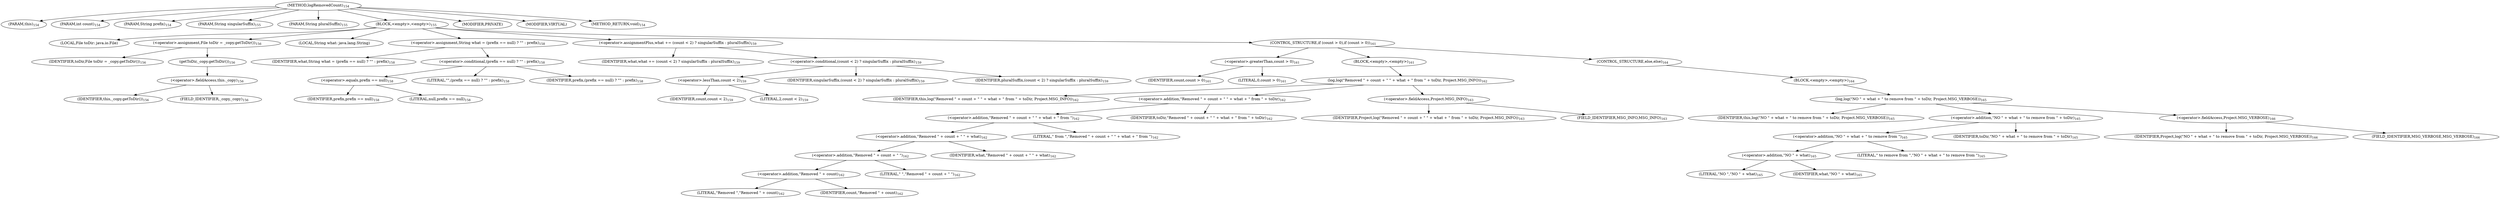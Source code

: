 digraph "logRemovedCount" {  
"211" [label = <(METHOD,logRemovedCount)<SUB>154</SUB>> ]
"20" [label = <(PARAM,this)<SUB>154</SUB>> ]
"212" [label = <(PARAM,int count)<SUB>154</SUB>> ]
"213" [label = <(PARAM,String prefix)<SUB>154</SUB>> ]
"214" [label = <(PARAM,String singularSuffix)<SUB>155</SUB>> ]
"215" [label = <(PARAM,String pluralSuffix)<SUB>155</SUB>> ]
"216" [label = <(BLOCK,&lt;empty&gt;,&lt;empty&gt;)<SUB>155</SUB>> ]
"217" [label = <(LOCAL,File toDir: java.io.File)> ]
"218" [label = <(&lt;operator&gt;.assignment,File toDir = _copy.getToDir())<SUB>156</SUB>> ]
"219" [label = <(IDENTIFIER,toDir,File toDir = _copy.getToDir())<SUB>156</SUB>> ]
"220" [label = <(getToDir,_copy.getToDir())<SUB>156</SUB>> ]
"221" [label = <(&lt;operator&gt;.fieldAccess,this._copy)<SUB>156</SUB>> ]
"222" [label = <(IDENTIFIER,this,_copy.getToDir())<SUB>156</SUB>> ]
"223" [label = <(FIELD_IDENTIFIER,_copy,_copy)<SUB>156</SUB>> ]
"224" [label = <(LOCAL,String what: java.lang.String)> ]
"225" [label = <(&lt;operator&gt;.assignment,String what = (prefix == null) ? &quot;&quot; : prefix)<SUB>158</SUB>> ]
"226" [label = <(IDENTIFIER,what,String what = (prefix == null) ? &quot;&quot; : prefix)<SUB>158</SUB>> ]
"227" [label = <(&lt;operator&gt;.conditional,(prefix == null) ? &quot;&quot; : prefix)<SUB>158</SUB>> ]
"228" [label = <(&lt;operator&gt;.equals,prefix == null)<SUB>158</SUB>> ]
"229" [label = <(IDENTIFIER,prefix,prefix == null)<SUB>158</SUB>> ]
"230" [label = <(LITERAL,null,prefix == null)<SUB>158</SUB>> ]
"231" [label = <(LITERAL,&quot;&quot;,(prefix == null) ? &quot;&quot; : prefix)<SUB>158</SUB>> ]
"232" [label = <(IDENTIFIER,prefix,(prefix == null) ? &quot;&quot; : prefix)<SUB>158</SUB>> ]
"233" [label = <(&lt;operator&gt;.assignmentPlus,what += (count &lt; 2) ? singularSuffix : pluralSuffix)<SUB>159</SUB>> ]
"234" [label = <(IDENTIFIER,what,what += (count &lt; 2) ? singularSuffix : pluralSuffix)<SUB>159</SUB>> ]
"235" [label = <(&lt;operator&gt;.conditional,(count &lt; 2) ? singularSuffix : pluralSuffix)<SUB>159</SUB>> ]
"236" [label = <(&lt;operator&gt;.lessThan,count &lt; 2)<SUB>159</SUB>> ]
"237" [label = <(IDENTIFIER,count,count &lt; 2)<SUB>159</SUB>> ]
"238" [label = <(LITERAL,2,count &lt; 2)<SUB>159</SUB>> ]
"239" [label = <(IDENTIFIER,singularSuffix,(count &lt; 2) ? singularSuffix : pluralSuffix)<SUB>159</SUB>> ]
"240" [label = <(IDENTIFIER,pluralSuffix,(count &lt; 2) ? singularSuffix : pluralSuffix)<SUB>159</SUB>> ]
"241" [label = <(CONTROL_STRUCTURE,if (count &gt; 0),if (count &gt; 0))<SUB>161</SUB>> ]
"242" [label = <(&lt;operator&gt;.greaterThan,count &gt; 0)<SUB>161</SUB>> ]
"243" [label = <(IDENTIFIER,count,count &gt; 0)<SUB>161</SUB>> ]
"244" [label = <(LITERAL,0,count &gt; 0)<SUB>161</SUB>> ]
"245" [label = <(BLOCK,&lt;empty&gt;,&lt;empty&gt;)<SUB>161</SUB>> ]
"246" [label = <(log,log(&quot;Removed &quot; + count + &quot; &quot; + what + &quot; from &quot; + toDir, Project.MSG_INFO))<SUB>162</SUB>> ]
"19" [label = <(IDENTIFIER,this,log(&quot;Removed &quot; + count + &quot; &quot; + what + &quot; from &quot; + toDir, Project.MSG_INFO))<SUB>162</SUB>> ]
"247" [label = <(&lt;operator&gt;.addition,&quot;Removed &quot; + count + &quot; &quot; + what + &quot; from &quot; + toDir)<SUB>162</SUB>> ]
"248" [label = <(&lt;operator&gt;.addition,&quot;Removed &quot; + count + &quot; &quot; + what + &quot; from &quot;)<SUB>162</SUB>> ]
"249" [label = <(&lt;operator&gt;.addition,&quot;Removed &quot; + count + &quot; &quot; + what)<SUB>162</SUB>> ]
"250" [label = <(&lt;operator&gt;.addition,&quot;Removed &quot; + count + &quot; &quot;)<SUB>162</SUB>> ]
"251" [label = <(&lt;operator&gt;.addition,&quot;Removed &quot; + count)<SUB>162</SUB>> ]
"252" [label = <(LITERAL,&quot;Removed &quot;,&quot;Removed &quot; + count)<SUB>162</SUB>> ]
"253" [label = <(IDENTIFIER,count,&quot;Removed &quot; + count)<SUB>162</SUB>> ]
"254" [label = <(LITERAL,&quot; &quot;,&quot;Removed &quot; + count + &quot; &quot;)<SUB>162</SUB>> ]
"255" [label = <(IDENTIFIER,what,&quot;Removed &quot; + count + &quot; &quot; + what)<SUB>162</SUB>> ]
"256" [label = <(LITERAL,&quot; from &quot;,&quot;Removed &quot; + count + &quot; &quot; + what + &quot; from &quot;)<SUB>162</SUB>> ]
"257" [label = <(IDENTIFIER,toDir,&quot;Removed &quot; + count + &quot; &quot; + what + &quot; from &quot; + toDir)<SUB>162</SUB>> ]
"258" [label = <(&lt;operator&gt;.fieldAccess,Project.MSG_INFO)<SUB>163</SUB>> ]
"259" [label = <(IDENTIFIER,Project,log(&quot;Removed &quot; + count + &quot; &quot; + what + &quot; from &quot; + toDir, Project.MSG_INFO))<SUB>163</SUB>> ]
"260" [label = <(FIELD_IDENTIFIER,MSG_INFO,MSG_INFO)<SUB>163</SUB>> ]
"261" [label = <(CONTROL_STRUCTURE,else,else)<SUB>164</SUB>> ]
"262" [label = <(BLOCK,&lt;empty&gt;,&lt;empty&gt;)<SUB>164</SUB>> ]
"263" [label = <(log,log(&quot;NO &quot; + what + &quot; to remove from &quot; + toDir, Project.MSG_VERBOSE))<SUB>165</SUB>> ]
"21" [label = <(IDENTIFIER,this,log(&quot;NO &quot; + what + &quot; to remove from &quot; + toDir, Project.MSG_VERBOSE))<SUB>165</SUB>> ]
"264" [label = <(&lt;operator&gt;.addition,&quot;NO &quot; + what + &quot; to remove from &quot; + toDir)<SUB>165</SUB>> ]
"265" [label = <(&lt;operator&gt;.addition,&quot;NO &quot; + what + &quot; to remove from &quot;)<SUB>165</SUB>> ]
"266" [label = <(&lt;operator&gt;.addition,&quot;NO &quot; + what)<SUB>165</SUB>> ]
"267" [label = <(LITERAL,&quot;NO &quot;,&quot;NO &quot; + what)<SUB>165</SUB>> ]
"268" [label = <(IDENTIFIER,what,&quot;NO &quot; + what)<SUB>165</SUB>> ]
"269" [label = <(LITERAL,&quot; to remove from &quot;,&quot;NO &quot; + what + &quot; to remove from &quot;)<SUB>165</SUB>> ]
"270" [label = <(IDENTIFIER,toDir,&quot;NO &quot; + what + &quot; to remove from &quot; + toDir)<SUB>165</SUB>> ]
"271" [label = <(&lt;operator&gt;.fieldAccess,Project.MSG_VERBOSE)<SUB>166</SUB>> ]
"272" [label = <(IDENTIFIER,Project,log(&quot;NO &quot; + what + &quot; to remove from &quot; + toDir, Project.MSG_VERBOSE))<SUB>166</SUB>> ]
"273" [label = <(FIELD_IDENTIFIER,MSG_VERBOSE,MSG_VERBOSE)<SUB>166</SUB>> ]
"274" [label = <(MODIFIER,PRIVATE)> ]
"275" [label = <(MODIFIER,VIRTUAL)> ]
"276" [label = <(METHOD_RETURN,void)<SUB>154</SUB>> ]
  "211" -> "20" 
  "211" -> "212" 
  "211" -> "213" 
  "211" -> "214" 
  "211" -> "215" 
  "211" -> "216" 
  "211" -> "274" 
  "211" -> "275" 
  "211" -> "276" 
  "216" -> "217" 
  "216" -> "218" 
  "216" -> "224" 
  "216" -> "225" 
  "216" -> "233" 
  "216" -> "241" 
  "218" -> "219" 
  "218" -> "220" 
  "220" -> "221" 
  "221" -> "222" 
  "221" -> "223" 
  "225" -> "226" 
  "225" -> "227" 
  "227" -> "228" 
  "227" -> "231" 
  "227" -> "232" 
  "228" -> "229" 
  "228" -> "230" 
  "233" -> "234" 
  "233" -> "235" 
  "235" -> "236" 
  "235" -> "239" 
  "235" -> "240" 
  "236" -> "237" 
  "236" -> "238" 
  "241" -> "242" 
  "241" -> "245" 
  "241" -> "261" 
  "242" -> "243" 
  "242" -> "244" 
  "245" -> "246" 
  "246" -> "19" 
  "246" -> "247" 
  "246" -> "258" 
  "247" -> "248" 
  "247" -> "257" 
  "248" -> "249" 
  "248" -> "256" 
  "249" -> "250" 
  "249" -> "255" 
  "250" -> "251" 
  "250" -> "254" 
  "251" -> "252" 
  "251" -> "253" 
  "258" -> "259" 
  "258" -> "260" 
  "261" -> "262" 
  "262" -> "263" 
  "263" -> "21" 
  "263" -> "264" 
  "263" -> "271" 
  "264" -> "265" 
  "264" -> "270" 
  "265" -> "266" 
  "265" -> "269" 
  "266" -> "267" 
  "266" -> "268" 
  "271" -> "272" 
  "271" -> "273" 
}
